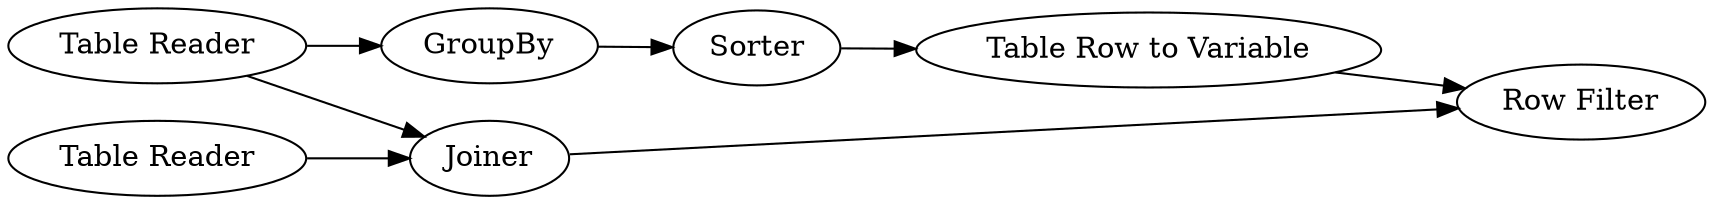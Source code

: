 digraph {
	17 [label=GroupBy]
	18 [label=Sorter]
	19 [label="Table Row to Variable"]
	20 [label="Row Filter"]
	21 [label=Joiner]
	22 [label="Table Reader"]
	23 [label="Table Reader"]
	17 -> 18
	18 -> 19
	19 -> 20
	21 -> 20
	22 -> 21
	22 -> 17
	23 -> 21
	rankdir=LR
}
